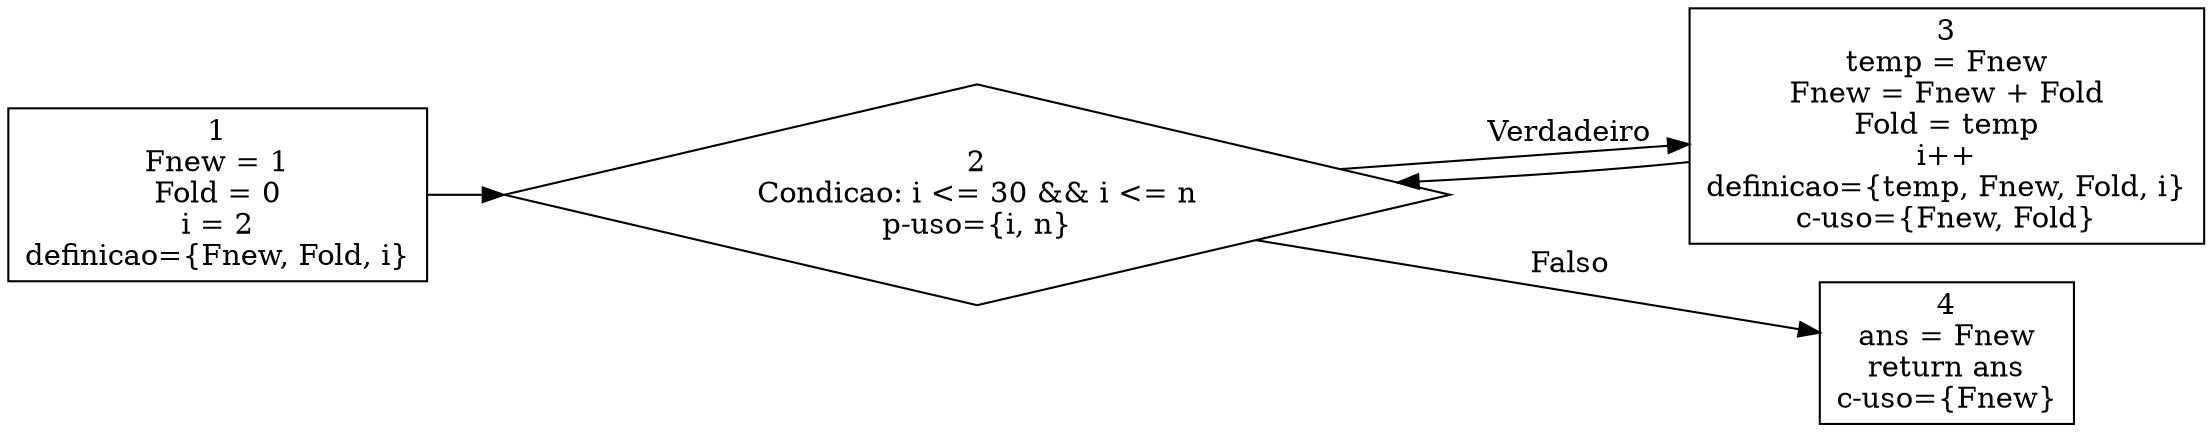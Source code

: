 digraph fib {
    rankdir=LR;
    node [shape=box];

    1 [label="1\nFnew = 1\nFold = 0\ni = 2\ndefinicao={Fnew, Fold, i}"];
    2 [label="2\nCondicao: i <= 30 && i <= n\np-uso={i, n}", shape=diamond];
    3 [label="3\ntemp = Fnew\nFnew = Fnew + Fold\nFold = temp\ni++\ndefinicao={temp, Fnew, Fold, i}\nc-uso={Fnew, Fold}"];
    4 [label="4\nans = Fnew\nreturn ans\nc-uso={Fnew}"];

    1 -> 2;
    2 -> 3 [label="Verdadeiro"];
    2 -> 4 [label="Falso"];
    3 -> 2;
}
